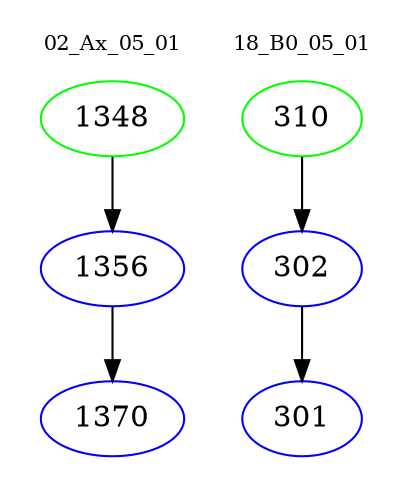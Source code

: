 digraph{
subgraph cluster_0 {
color = white
label = "02_Ax_05_01";
fontsize=10;
T0_1348 [label="1348", color="green"]
T0_1348 -> T0_1356 [color="black"]
T0_1356 [label="1356", color="blue"]
T0_1356 -> T0_1370 [color="black"]
T0_1370 [label="1370", color="blue"]
}
subgraph cluster_1 {
color = white
label = "18_B0_05_01";
fontsize=10;
T1_310 [label="310", color="green"]
T1_310 -> T1_302 [color="black"]
T1_302 [label="302", color="blue"]
T1_302 -> T1_301 [color="black"]
T1_301 [label="301", color="blue"]
}
}
